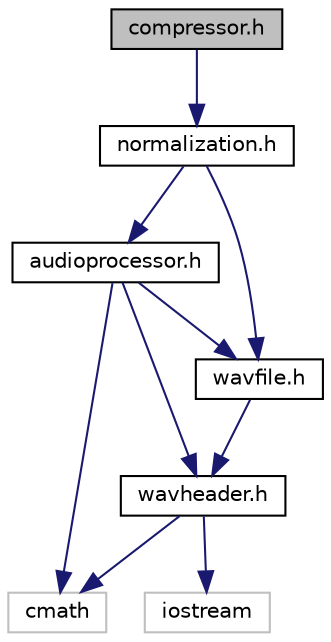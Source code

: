 digraph "compressor.h"
{
 // LATEX_PDF_SIZE
  edge [fontname="Helvetica",fontsize="10",labelfontname="Helvetica",labelfontsize="10"];
  node [fontname="Helvetica",fontsize="10",shape=record];
  Node1 [label="compressor.h",height=0.2,width=0.4,color="black", fillcolor="grey75", style="filled", fontcolor="black",tooltip=" "];
  Node1 -> Node2 [color="midnightblue",fontsize="10",style="solid"];
  Node2 [label="normalization.h",height=0.2,width=0.4,color="black", fillcolor="white", style="filled",URL="$da/dd7/normalization_8h.html",tooltip=" "];
  Node2 -> Node3 [color="midnightblue",fontsize="10",style="solid"];
  Node3 [label="audioprocessor.h",height=0.2,width=0.4,color="black", fillcolor="white", style="filled",URL="$dd/d5a/audioprocessor_8h.html",tooltip=" "];
  Node3 -> Node4 [color="midnightblue",fontsize="10",style="solid"];
  Node4 [label="wavheader.h",height=0.2,width=0.4,color="black", fillcolor="white", style="filled",URL="$dd/d2d/wavheader_8h.html",tooltip=" "];
  Node4 -> Node5 [color="midnightblue",fontsize="10",style="solid"];
  Node5 [label="iostream",height=0.2,width=0.4,color="grey75", fillcolor="white", style="filled",tooltip=" "];
  Node4 -> Node6 [color="midnightblue",fontsize="10",style="solid"];
  Node6 [label="cmath",height=0.2,width=0.4,color="grey75", fillcolor="white", style="filled",tooltip=" "];
  Node3 -> Node7 [color="midnightblue",fontsize="10",style="solid"];
  Node7 [label="wavfile.h",height=0.2,width=0.4,color="black", fillcolor="white", style="filled",URL="$db/db8/wavfile_8h.html",tooltip=" "];
  Node7 -> Node4 [color="midnightblue",fontsize="10",style="solid"];
  Node3 -> Node6 [color="midnightblue",fontsize="10",style="solid"];
  Node2 -> Node7 [color="midnightblue",fontsize="10",style="solid"];
}
